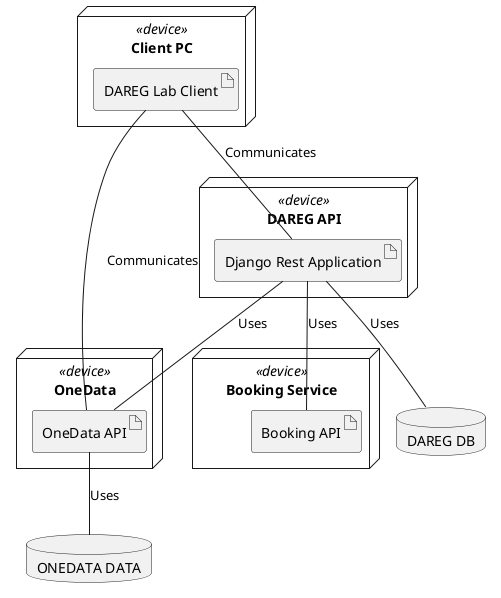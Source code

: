 @startuml

node "Client PC" <<device>> {
    artifact "DAREG Lab Client" as client_app
}

node "DAREG API" <<device>> {
    artifact "Django Rest Application" as dareg_api
}

node "OneData" <<device>> {
    artifact "OneData API" as onedata_api
}

node "Booking Service" <<device>> {
    artifact "Booking API" as booking_api
}

database "DAREG DB" as dareg_db {

}

database "ONEDATA DATA" as onedata_db {

}

client_app -- dareg_api : Communicates
client_app -- onedata_api : Communicates

dareg_api -- booking_api : Uses
dareg_api -- onedata_api : Uses
dareg_api -- dareg_db: Uses
onedata_api -- onedata_db: Uses

@enduml
